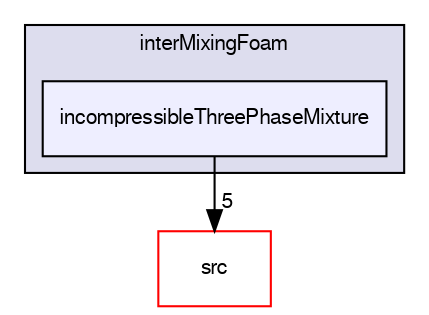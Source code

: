 digraph "applications/solvers/multiphase/interFoam/interMixingFoam/incompressibleThreePhaseMixture" {
  bgcolor=transparent;
  compound=true
  node [ fontsize="10", fontname="FreeSans"];
  edge [ labelfontsize="10", labelfontname="FreeSans"];
  subgraph clusterdir_011fa2c206d871c34274e95e94b6d3f0 {
    graph [ bgcolor="#ddddee", pencolor="black", label="interMixingFoam" fontname="FreeSans", fontsize="10", URL="dir_011fa2c206d871c34274e95e94b6d3f0.html"]
  dir_739f0f82caf86bc6717e811a1995f7e5 [shape=box, label="incompressibleThreePhaseMixture", style="filled", fillcolor="#eeeeff", pencolor="black", URL="dir_739f0f82caf86bc6717e811a1995f7e5.html"];
  }
  dir_68267d1309a1af8e8297ef4c3efbcdba [shape=box label="src" color="red" URL="dir_68267d1309a1af8e8297ef4c3efbcdba.html"];
  dir_739f0f82caf86bc6717e811a1995f7e5->dir_68267d1309a1af8e8297ef4c3efbcdba [headlabel="5", labeldistance=1.5 headhref="dir_000154_000568.html"];
}
